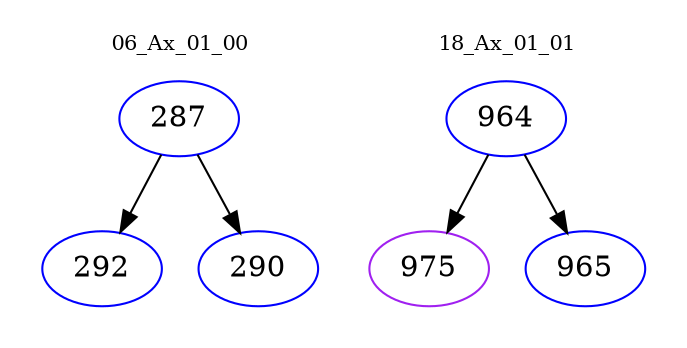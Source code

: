 digraph{
subgraph cluster_0 {
color = white
label = "06_Ax_01_00";
fontsize=10;
T0_287 [label="287", color="blue"]
T0_287 -> T0_292 [color="black"]
T0_292 [label="292", color="blue"]
T0_287 -> T0_290 [color="black"]
T0_290 [label="290", color="blue"]
}
subgraph cluster_1 {
color = white
label = "18_Ax_01_01";
fontsize=10;
T1_964 [label="964", color="blue"]
T1_964 -> T1_975 [color="black"]
T1_975 [label="975", color="purple"]
T1_964 -> T1_965 [color="black"]
T1_965 [label="965", color="blue"]
}
}
